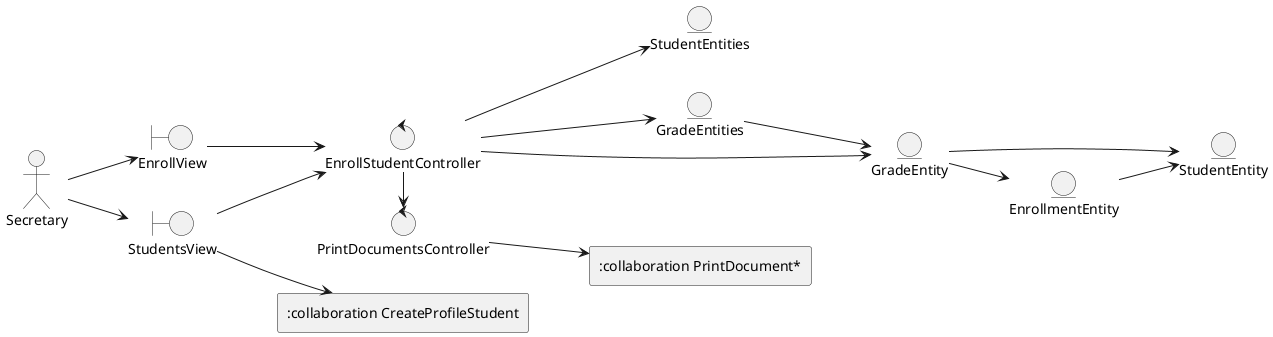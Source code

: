 @startuml
left to right direction

'--- Classes definition ---
actor Secretary

boundary StudentsView
boundary EnrollView

control EnrollStudentController
control PrintDocumentsController

entity StudentEntity
entity StudentEntities
entity EnrollmentEntity
entity GradeEntities
entity GradeEntity

rectangle ":collaboration PrintDocument*" as printDocument
rectangle ":collaboration CreateProfileStudent" as createProfileStudent


'--- Actor relations ---
Secretary --> StudentsView
Secretary --> EnrollView

'--- Views relations ---
StudentsView --> EnrollStudentController
StudentsView --> createProfileStudent
EnrollView --> EnrollStudentController

'--- Controllers relations ---
EnrollStudentController --> StudentEntities
EnrollStudentController --> GradeEntities
EnrollStudentController --> GradeEntity

EnrollStudentController -right-> PrintDocumentsController

PrintDocumentsController --> printDocument

'--- Entity relations ---
EnrollmentEntity --> StudentEntity
GradeEntities --> GradeEntity
GradeEntity --> EnrollmentEntity
GradeEntity --> StudentEntity

@enduml